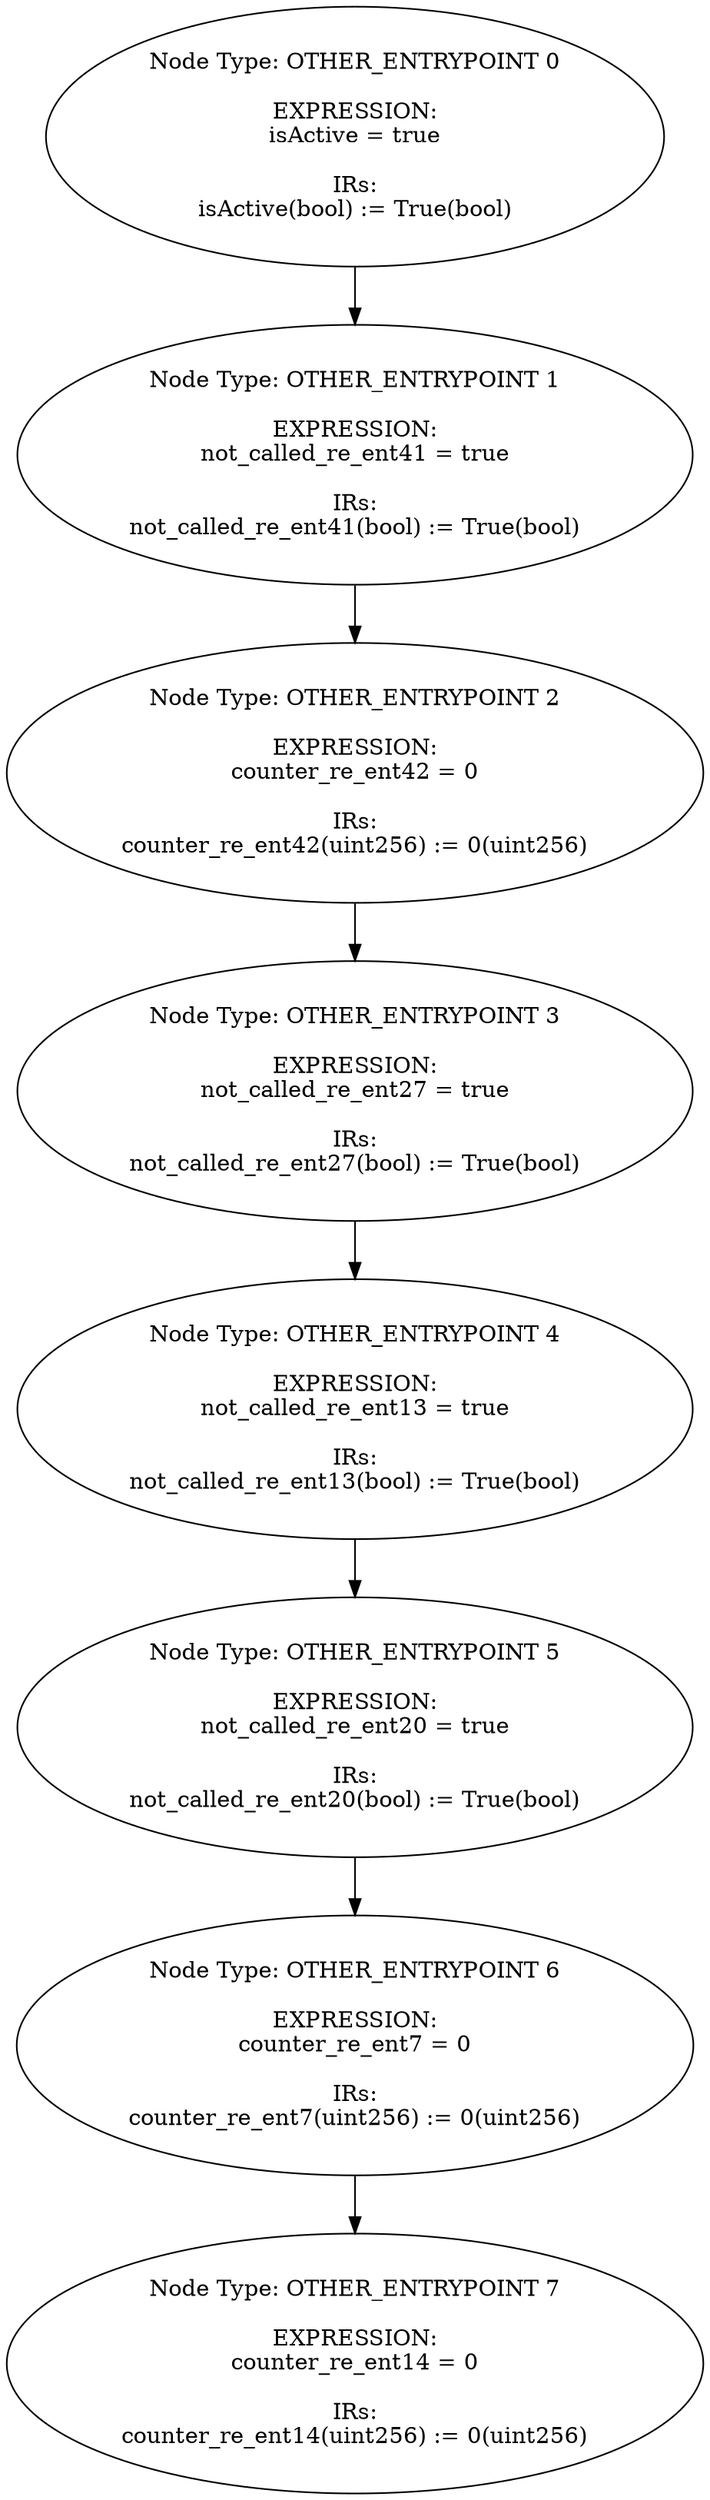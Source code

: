 digraph{
0[label="Node Type: OTHER_ENTRYPOINT 0

EXPRESSION:
isActive = true

IRs:
isActive(bool) := True(bool)"];
0->1;
1[label="Node Type: OTHER_ENTRYPOINT 1

EXPRESSION:
not_called_re_ent41 = true

IRs:
not_called_re_ent41(bool) := True(bool)"];
1->2;
2[label="Node Type: OTHER_ENTRYPOINT 2

EXPRESSION:
counter_re_ent42 = 0

IRs:
counter_re_ent42(uint256) := 0(uint256)"];
2->3;
3[label="Node Type: OTHER_ENTRYPOINT 3

EXPRESSION:
not_called_re_ent27 = true

IRs:
not_called_re_ent27(bool) := True(bool)"];
3->4;
4[label="Node Type: OTHER_ENTRYPOINT 4

EXPRESSION:
not_called_re_ent13 = true

IRs:
not_called_re_ent13(bool) := True(bool)"];
4->5;
5[label="Node Type: OTHER_ENTRYPOINT 5

EXPRESSION:
not_called_re_ent20 = true

IRs:
not_called_re_ent20(bool) := True(bool)"];
5->6;
6[label="Node Type: OTHER_ENTRYPOINT 6

EXPRESSION:
counter_re_ent7 = 0

IRs:
counter_re_ent7(uint256) := 0(uint256)"];
6->7;
7[label="Node Type: OTHER_ENTRYPOINT 7

EXPRESSION:
counter_re_ent14 = 0

IRs:
counter_re_ent14(uint256) := 0(uint256)"];
}
